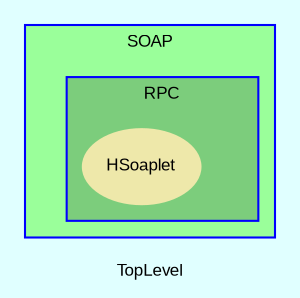 digraph TopLevel {
    compound = true
    bgcolor = lightcyan1
    fontname = Arial
    fontsize = 8
    label = "TopLevel"
    node [
        fontname = Arial,
        fontsize = 8,
        color = black
    ]

    subgraph cluster_SOAP {
        fillcolor = palegreen1
        URL = "classes/SOAP.html"
        fontname = Arial
        color = blue
        label = "SOAP"
        style = filled
        SOAP [
            shape = plaintext,
            height = 0.01,
            width = 0.01,
            label = ""
        ]

        subgraph cluster_SOAP__RPC {
            fillcolor = palegreen3
            URL = "classes/SOAP/RPC.html"
            fontname = Arial
            color = blue
            label = "RPC"
            style = filled
            SOAP__RPC [
                shape = plaintext,
                height = 0.01,
                width = 0.01,
                label = ""
            ]

            SOAP__RPC__HSoaplet [
                fontcolor = black,
                URL = "classes/SOAP/RPC/HSoaplet.html",
                shape = ellipse,
                color = palegoldenrod,
                style = filled,
                label = "HSoaplet"
            ]

        }

    }

}

